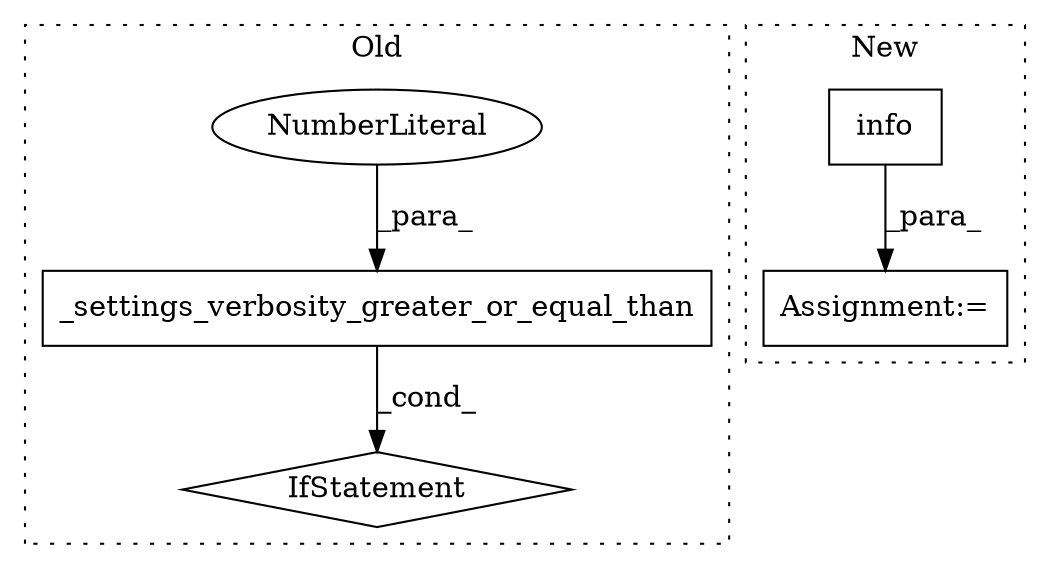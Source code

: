digraph G {
subgraph cluster0 {
1 [label="_settings_verbosity_greater_or_equal_than" a="32" s="3139,3182" l="42,1" shape="box"];
3 [label="NumberLiteral" a="34" s="3181" l="1" shape="ellipse"];
4 [label="IfStatement" a="25" s="3183" l="3" shape="diamond"];
label = "Old";
style="dotted";
}
subgraph cluster1 {
2 [label="info" a="32" s="576" l="6" shape="box"];
5 [label="Assignment:=" a="7" s="567" l="1" shape="box"];
label = "New";
style="dotted";
}
1 -> 4 [label="_cond_"];
2 -> 5 [label="_para_"];
3 -> 1 [label="_para_"];
}